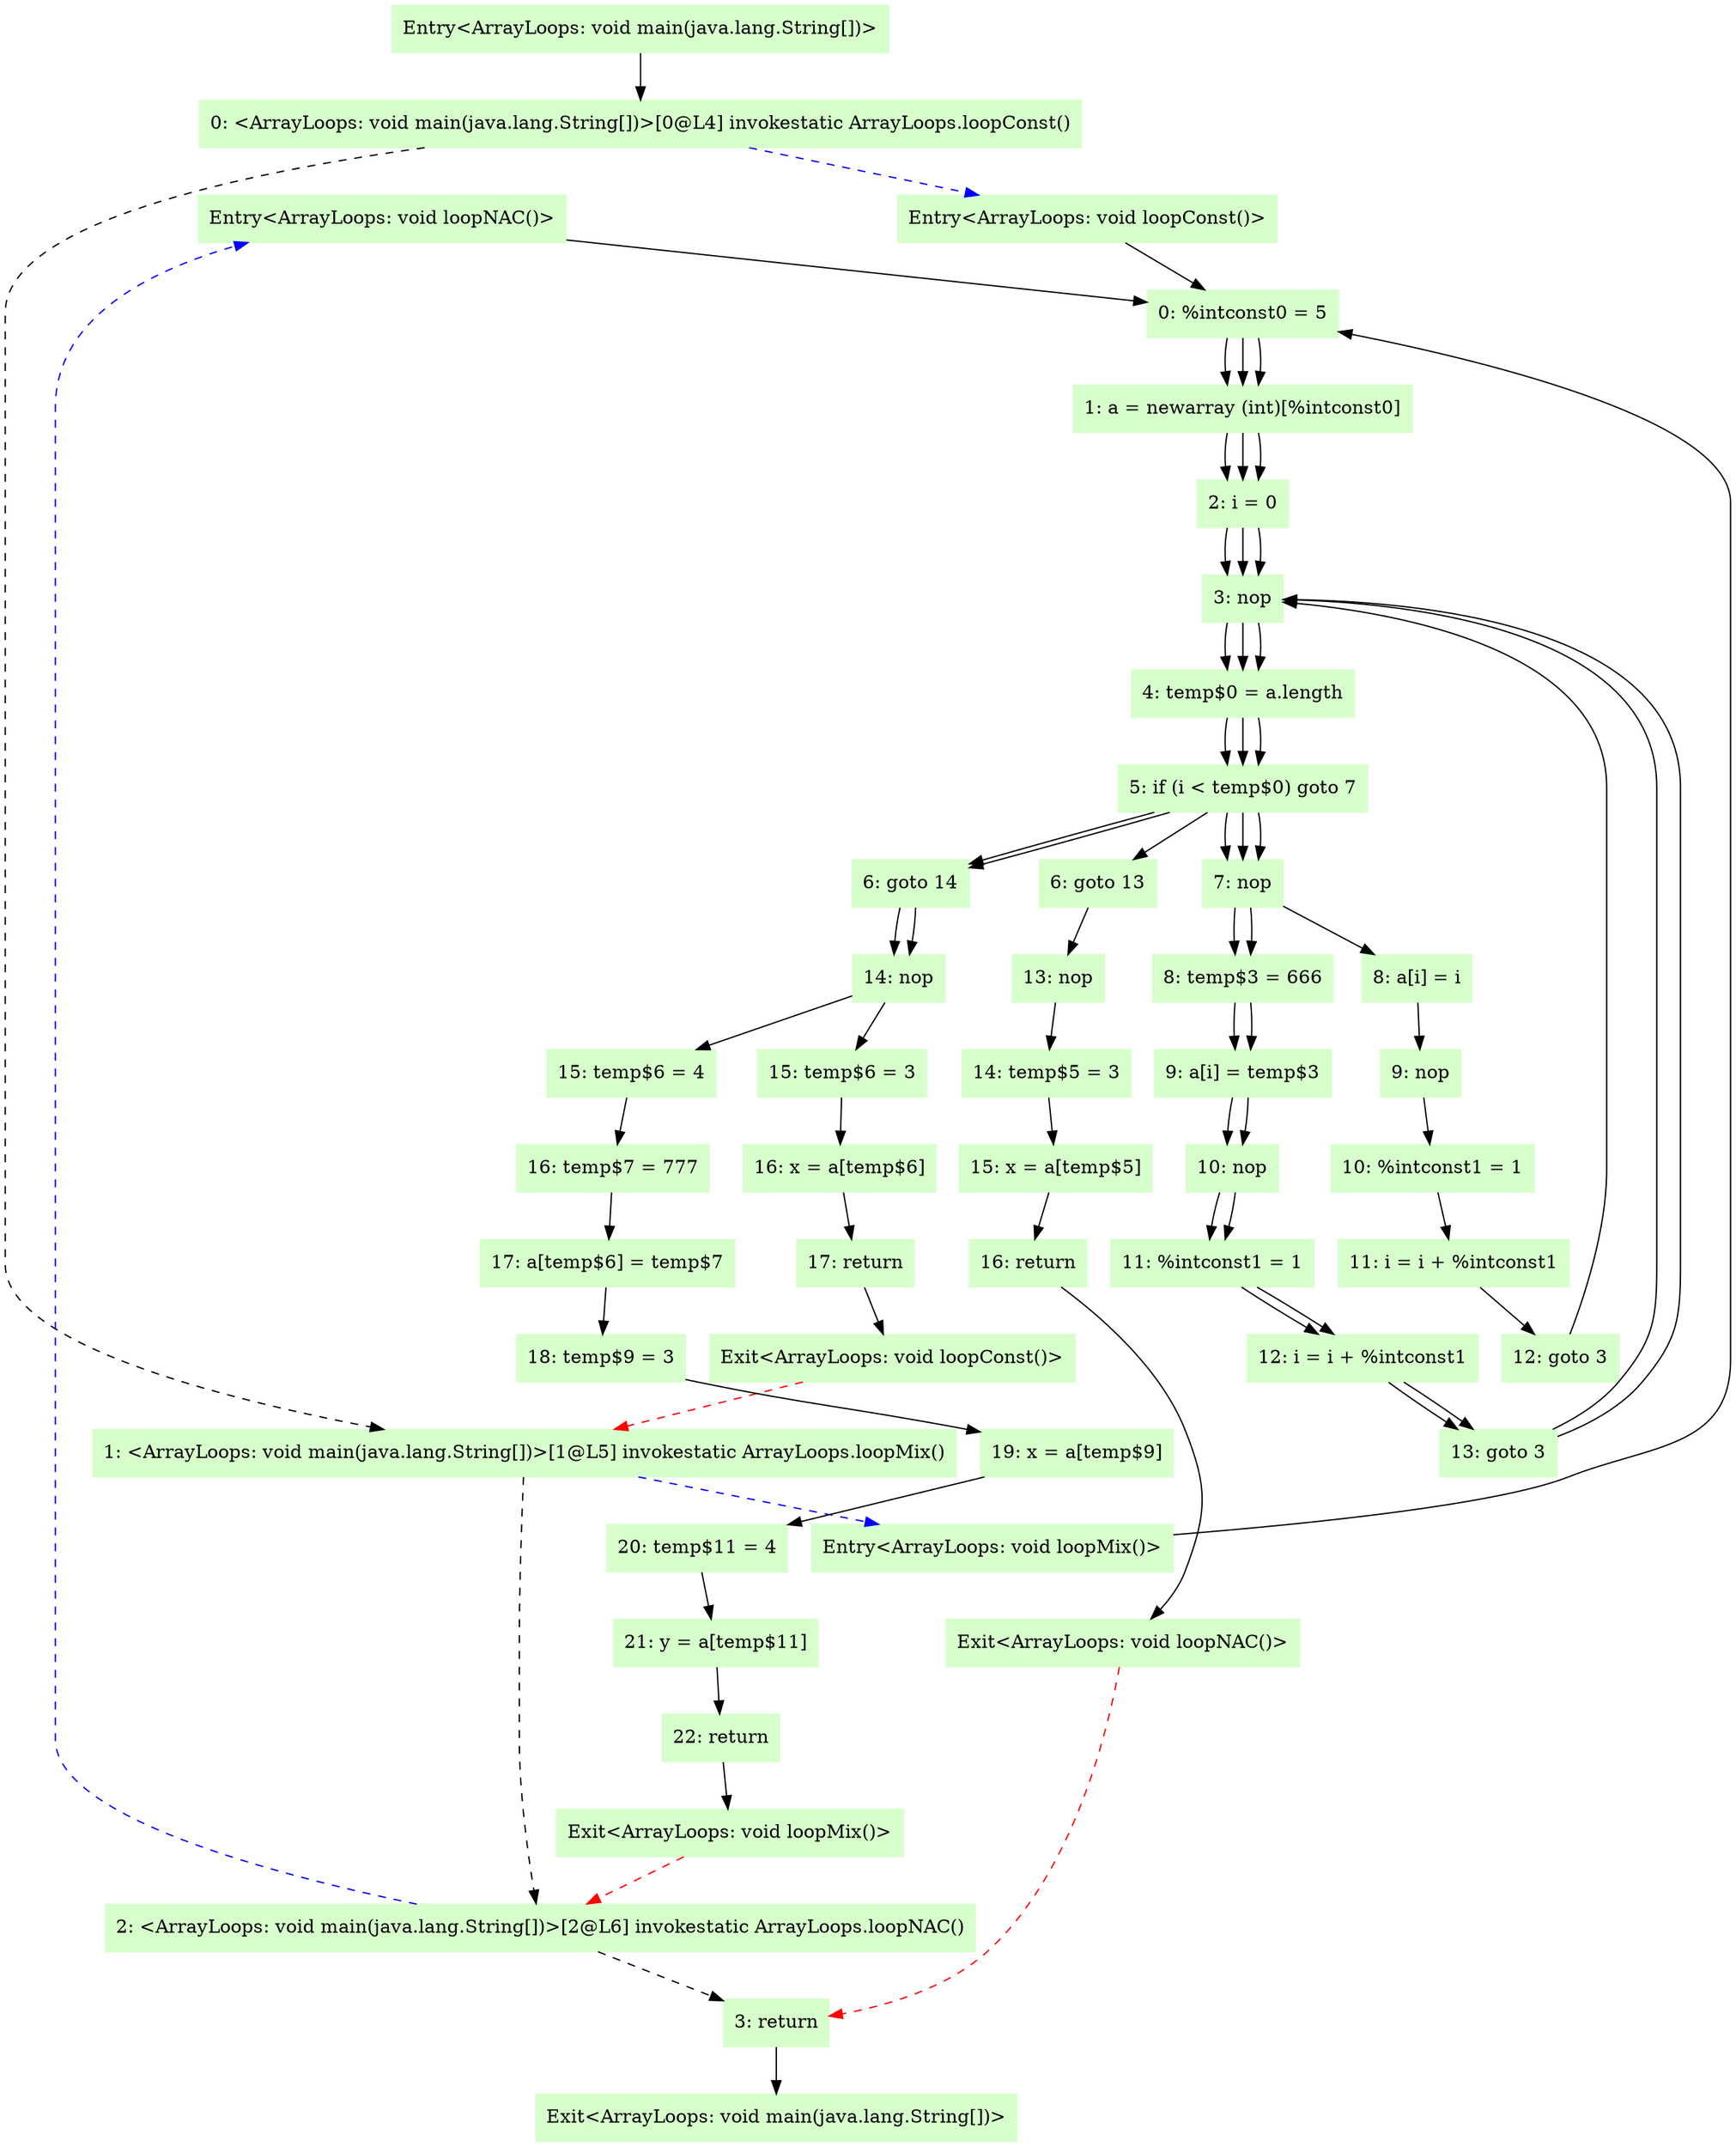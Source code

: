 digraph G {
  node [shape=box,style=filled,color=".3 .2 1.0",];
  "Entry<ArrayLoops: void loopNAC()>";
  "0: %intconst0 = 5";
  "1: a = newarray (int)[%intconst0]";
  "2: i = 0";
  "3: nop";
  "4: temp$0 = a.length";
  "5: if (i < temp$0) goto 7";
  "6: goto 13";
  "7: nop";
  "8: a[i] = i";
  "9: nop";
  "10: %intconst1 = 1";
  "11: i = i + %intconst1";
  "12: goto 3";
  "13: nop";
  "14: temp$5 = 3";
  "15: x = a[temp$5]";
  "16: return";
  "Exit<ArrayLoops: void loopNAC()>";
  "Entry<ArrayLoops: void loopConst()>";
  "0: %intconst0 = 5";
  "1: a = newarray (int)[%intconst0]";
  "2: i = 0";
  "3: nop";
  "4: temp$0 = a.length";
  "5: if (i < temp$0) goto 7";
  "6: goto 14";
  "7: nop";
  "8: temp$3 = 666";
  "9: a[i] = temp$3";
  "10: nop";
  "11: %intconst1 = 1";
  "12: i = i + %intconst1";
  "13: goto 3";
  "14: nop";
  "15: temp$6 = 3";
  "16: x = a[temp$6]";
  "17: return";
  "Exit<ArrayLoops: void loopConst()>";
  "Entry<ArrayLoops: void main(java.lang.String[])>";
  "0: <ArrayLoops: void main(java.lang.String[])>[0@L4] invokestatic ArrayLoops.loopConst()";
  "1: <ArrayLoops: void main(java.lang.String[])>[1@L5] invokestatic ArrayLoops.loopMix()";
  "2: <ArrayLoops: void main(java.lang.String[])>[2@L6] invokestatic ArrayLoops.loopNAC()";
  "3: return";
  "Exit<ArrayLoops: void main(java.lang.String[])>";
  "Entry<ArrayLoops: void loopMix()>";
  "0: %intconst0 = 5";
  "1: a = newarray (int)[%intconst0]";
  "2: i = 0";
  "3: nop";
  "4: temp$0 = a.length";
  "5: if (i < temp$0) goto 7";
  "6: goto 14";
  "7: nop";
  "8: temp$3 = 666";
  "9: a[i] = temp$3";
  "10: nop";
  "11: %intconst1 = 1";
  "12: i = i + %intconst1";
  "13: goto 3";
  "14: nop";
  "15: temp$6 = 4";
  "16: temp$7 = 777";
  "17: a[temp$6] = temp$7";
  "18: temp$9 = 3";
  "19: x = a[temp$9]";
  "20: temp$11 = 4";
  "21: y = a[temp$11]";
  "22: return";
  "Exit<ArrayLoops: void loopMix()>";
  "Entry<ArrayLoops: void loopNAC()>" -> "0: %intconst0 = 5" [];
  "0: %intconst0 = 5" -> "1: a = newarray (int)[%intconst0]" [];
  "1: a = newarray (int)[%intconst0]" -> "2: i = 0" [];
  "2: i = 0" -> "3: nop" [];
  "3: nop" -> "4: temp$0 = a.length" [];
  "4: temp$0 = a.length" -> "5: if (i < temp$0) goto 7" [];
  "5: if (i < temp$0) goto 7" -> "7: nop" [];
  "5: if (i < temp$0) goto 7" -> "6: goto 13" [];
  "6: goto 13" -> "13: nop" [];
  "7: nop" -> "8: a[i] = i" [];
  "8: a[i] = i" -> "9: nop" [];
  "9: nop" -> "10: %intconst1 = 1" [];
  "10: %intconst1 = 1" -> "11: i = i + %intconst1" [];
  "11: i = i + %intconst1" -> "12: goto 3" [];
  "12: goto 3" -> "3: nop" [];
  "13: nop" -> "14: temp$5 = 3" [];
  "14: temp$5 = 3" -> "15: x = a[temp$5]" [];
  "15: x = a[temp$5]" -> "16: return" [];
  "16: return" -> "Exit<ArrayLoops: void loopNAC()>" [];
  "Exit<ArrayLoops: void loopNAC()>" -> "3: return" [style=dashed,color=red,];
  "Entry<ArrayLoops: void loopConst()>" -> "0: %intconst0 = 5" [];
  "0: %intconst0 = 5" -> "1: a = newarray (int)[%intconst0]" [];
  "1: a = newarray (int)[%intconst0]" -> "2: i = 0" [];
  "2: i = 0" -> "3: nop" [];
  "3: nop" -> "4: temp$0 = a.length" [];
  "4: temp$0 = a.length" -> "5: if (i < temp$0) goto 7" [];
  "5: if (i < temp$0) goto 7" -> "7: nop" [];
  "5: if (i < temp$0) goto 7" -> "6: goto 14" [];
  "6: goto 14" -> "14: nop" [];
  "7: nop" -> "8: temp$3 = 666" [];
  "8: temp$3 = 666" -> "9: a[i] = temp$3" [];
  "9: a[i] = temp$3" -> "10: nop" [];
  "10: nop" -> "11: %intconst1 = 1" [];
  "11: %intconst1 = 1" -> "12: i = i + %intconst1" [];
  "12: i = i + %intconst1" -> "13: goto 3" [];
  "13: goto 3" -> "3: nop" [];
  "14: nop" -> "15: temp$6 = 3" [];
  "15: temp$6 = 3" -> "16: x = a[temp$6]" [];
  "16: x = a[temp$6]" -> "17: return" [];
  "17: return" -> "Exit<ArrayLoops: void loopConst()>" [];
  "Exit<ArrayLoops: void loopConst()>" -> "1: <ArrayLoops: void main(java.lang.String[])>[1@L5] invokestatic ArrayLoops.loopMix()" [style=dashed,color=red,];
  "Entry<ArrayLoops: void main(java.lang.String[])>" -> "0: <ArrayLoops: void main(java.lang.String[])>[0@L4] invokestatic ArrayLoops.loopConst()" [];
  "0: <ArrayLoops: void main(java.lang.String[])>[0@L4] invokestatic ArrayLoops.loopConst()" -> "1: <ArrayLoops: void main(java.lang.String[])>[1@L5] invokestatic ArrayLoops.loopMix()" [style=dashed,];
  "0: <ArrayLoops: void main(java.lang.String[])>[0@L4] invokestatic ArrayLoops.loopConst()" -> "Entry<ArrayLoops: void loopConst()>" [style=dashed,color=blue,];
  "1: <ArrayLoops: void main(java.lang.String[])>[1@L5] invokestatic ArrayLoops.loopMix()" -> "2: <ArrayLoops: void main(java.lang.String[])>[2@L6] invokestatic ArrayLoops.loopNAC()" [style=dashed,];
  "1: <ArrayLoops: void main(java.lang.String[])>[1@L5] invokestatic ArrayLoops.loopMix()" -> "Entry<ArrayLoops: void loopMix()>" [style=dashed,color=blue,];
  "2: <ArrayLoops: void main(java.lang.String[])>[2@L6] invokestatic ArrayLoops.loopNAC()" -> "3: return" [style=dashed,];
  "2: <ArrayLoops: void main(java.lang.String[])>[2@L6] invokestatic ArrayLoops.loopNAC()" -> "Entry<ArrayLoops: void loopNAC()>" [style=dashed,color=blue,];
  "3: return" -> "Exit<ArrayLoops: void main(java.lang.String[])>" [];
  "Entry<ArrayLoops: void loopMix()>" -> "0: %intconst0 = 5" [];
  "0: %intconst0 = 5" -> "1: a = newarray (int)[%intconst0]" [];
  "1: a = newarray (int)[%intconst0]" -> "2: i = 0" [];
  "2: i = 0" -> "3: nop" [];
  "3: nop" -> "4: temp$0 = a.length" [];
  "4: temp$0 = a.length" -> "5: if (i < temp$0) goto 7" [];
  "5: if (i < temp$0) goto 7" -> "7: nop" [];
  "5: if (i < temp$0) goto 7" -> "6: goto 14" [];
  "6: goto 14" -> "14: nop" [];
  "7: nop" -> "8: temp$3 = 666" [];
  "8: temp$3 = 666" -> "9: a[i] = temp$3" [];
  "9: a[i] = temp$3" -> "10: nop" [];
  "10: nop" -> "11: %intconst1 = 1" [];
  "11: %intconst1 = 1" -> "12: i = i + %intconst1" [];
  "12: i = i + %intconst1" -> "13: goto 3" [];
  "13: goto 3" -> "3: nop" [];
  "14: nop" -> "15: temp$6 = 4" [];
  "15: temp$6 = 4" -> "16: temp$7 = 777" [];
  "16: temp$7 = 777" -> "17: a[temp$6] = temp$7" [];
  "17: a[temp$6] = temp$7" -> "18: temp$9 = 3" [];
  "18: temp$9 = 3" -> "19: x = a[temp$9]" [];
  "19: x = a[temp$9]" -> "20: temp$11 = 4" [];
  "20: temp$11 = 4" -> "21: y = a[temp$11]" [];
  "21: y = a[temp$11]" -> "22: return" [];
  "22: return" -> "Exit<ArrayLoops: void loopMix()>" [];
  "Exit<ArrayLoops: void loopMix()>" -> "2: <ArrayLoops: void main(java.lang.String[])>[2@L6] invokestatic ArrayLoops.loopNAC()" [style=dashed,color=red,];
}
